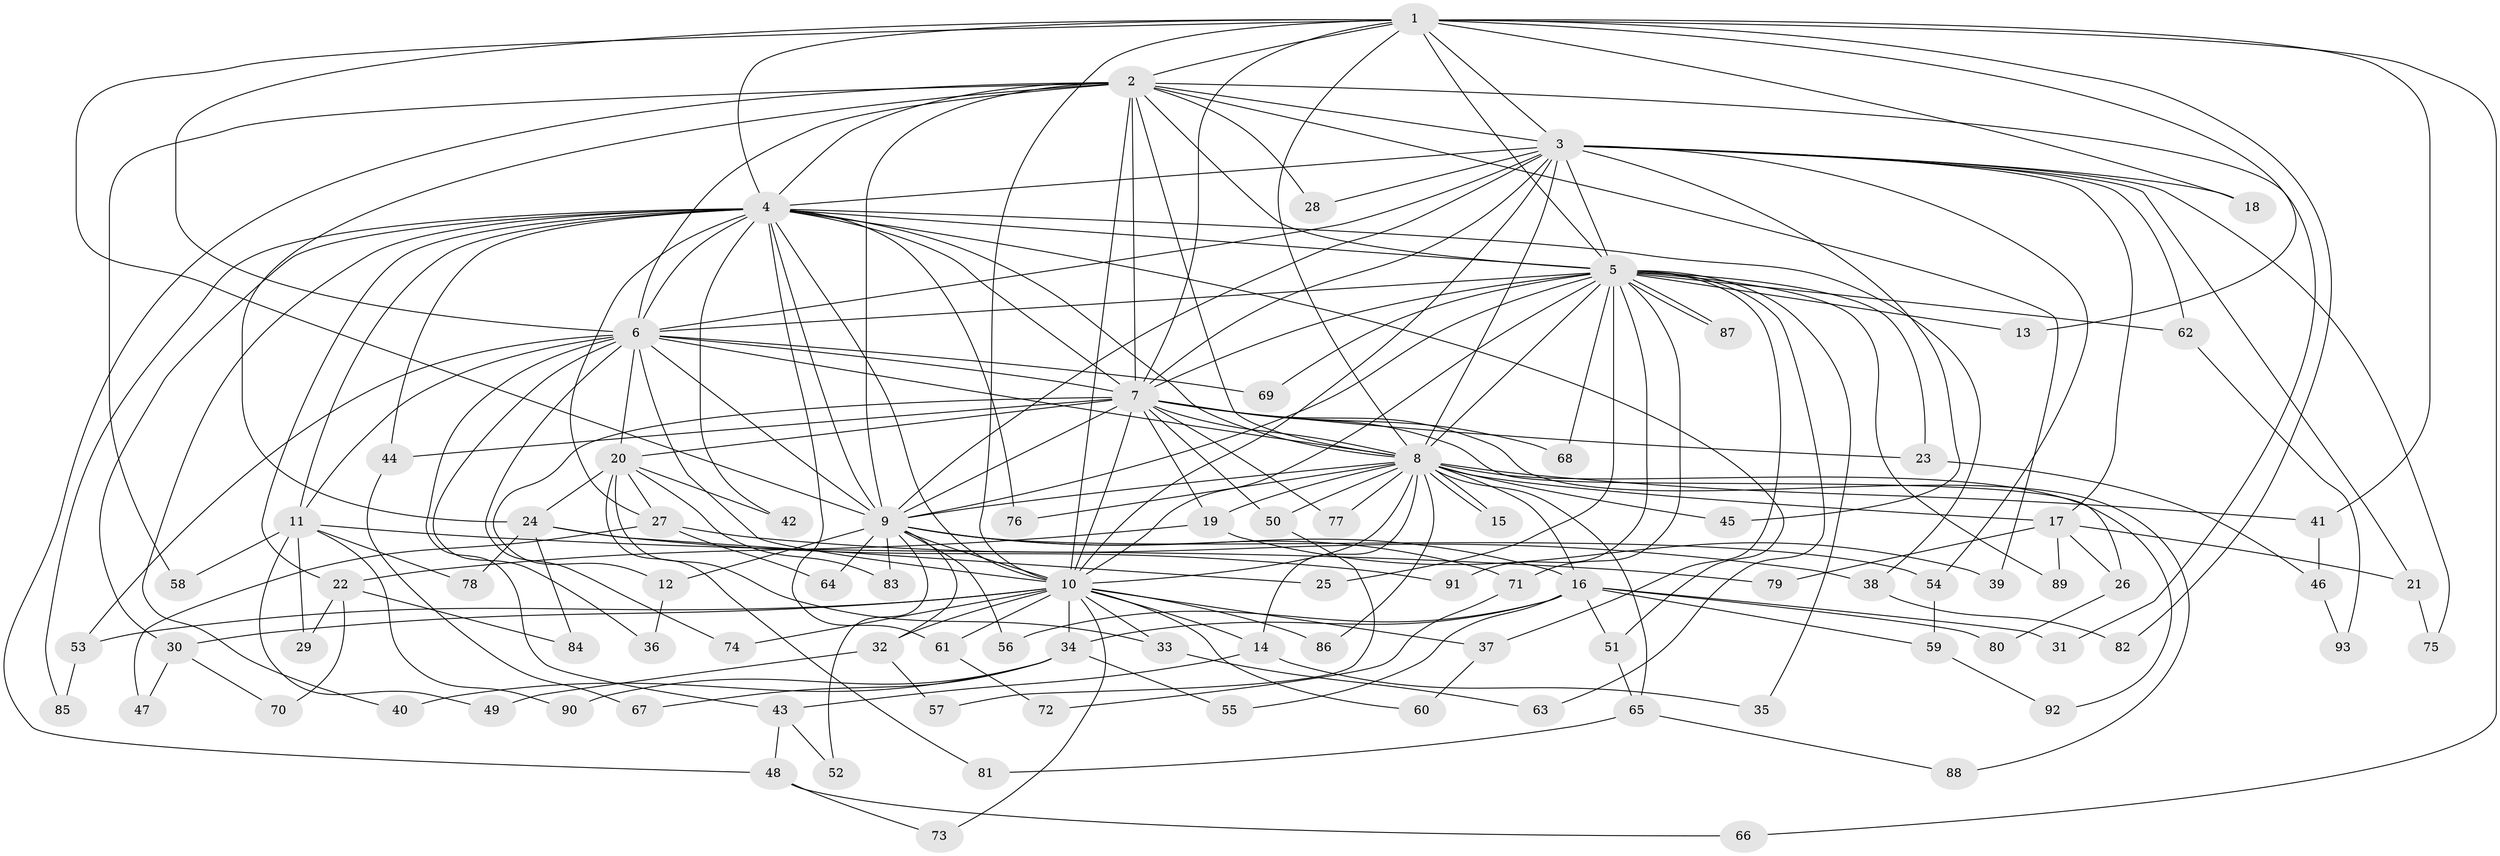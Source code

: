 // Generated by graph-tools (version 1.1) at 2025/43/03/09/25 04:43:06]
// undirected, 93 vertices, 211 edges
graph export_dot {
graph [start="1"]
  node [color=gray90,style=filled];
  1;
  2;
  3;
  4;
  5;
  6;
  7;
  8;
  9;
  10;
  11;
  12;
  13;
  14;
  15;
  16;
  17;
  18;
  19;
  20;
  21;
  22;
  23;
  24;
  25;
  26;
  27;
  28;
  29;
  30;
  31;
  32;
  33;
  34;
  35;
  36;
  37;
  38;
  39;
  40;
  41;
  42;
  43;
  44;
  45;
  46;
  47;
  48;
  49;
  50;
  51;
  52;
  53;
  54;
  55;
  56;
  57;
  58;
  59;
  60;
  61;
  62;
  63;
  64;
  65;
  66;
  67;
  68;
  69;
  70;
  71;
  72;
  73;
  74;
  75;
  76;
  77;
  78;
  79;
  80;
  81;
  82;
  83;
  84;
  85;
  86;
  87;
  88;
  89;
  90;
  91;
  92;
  93;
  1 -- 2;
  1 -- 3;
  1 -- 4;
  1 -- 5;
  1 -- 6;
  1 -- 7;
  1 -- 8;
  1 -- 9;
  1 -- 10;
  1 -- 13;
  1 -- 18;
  1 -- 41;
  1 -- 66;
  1 -- 82;
  2 -- 3;
  2 -- 4;
  2 -- 5;
  2 -- 6;
  2 -- 7;
  2 -- 8;
  2 -- 9;
  2 -- 10;
  2 -- 24;
  2 -- 28;
  2 -- 31;
  2 -- 39;
  2 -- 48;
  2 -- 58;
  3 -- 4;
  3 -- 5;
  3 -- 6;
  3 -- 7;
  3 -- 8;
  3 -- 9;
  3 -- 10;
  3 -- 17;
  3 -- 18;
  3 -- 21;
  3 -- 28;
  3 -- 45;
  3 -- 54;
  3 -- 62;
  3 -- 75;
  4 -- 5;
  4 -- 6;
  4 -- 7;
  4 -- 8;
  4 -- 9;
  4 -- 10;
  4 -- 11;
  4 -- 22;
  4 -- 27;
  4 -- 30;
  4 -- 38;
  4 -- 40;
  4 -- 42;
  4 -- 44;
  4 -- 51;
  4 -- 61;
  4 -- 76;
  4 -- 85;
  5 -- 6;
  5 -- 7;
  5 -- 8;
  5 -- 9;
  5 -- 10;
  5 -- 13;
  5 -- 23;
  5 -- 25;
  5 -- 35;
  5 -- 37;
  5 -- 62;
  5 -- 63;
  5 -- 68;
  5 -- 69;
  5 -- 71;
  5 -- 87;
  5 -- 87;
  5 -- 89;
  5 -- 91;
  6 -- 7;
  6 -- 8;
  6 -- 9;
  6 -- 10;
  6 -- 11;
  6 -- 20;
  6 -- 36;
  6 -- 43;
  6 -- 53;
  6 -- 69;
  6 -- 74;
  7 -- 8;
  7 -- 9;
  7 -- 10;
  7 -- 12;
  7 -- 19;
  7 -- 20;
  7 -- 23;
  7 -- 26;
  7 -- 44;
  7 -- 50;
  7 -- 68;
  7 -- 77;
  7 -- 88;
  8 -- 9;
  8 -- 10;
  8 -- 14;
  8 -- 15;
  8 -- 15;
  8 -- 16;
  8 -- 17;
  8 -- 19;
  8 -- 41;
  8 -- 45;
  8 -- 50;
  8 -- 65;
  8 -- 76;
  8 -- 77;
  8 -- 86;
  8 -- 92;
  9 -- 10;
  9 -- 12;
  9 -- 16;
  9 -- 32;
  9 -- 52;
  9 -- 54;
  9 -- 56;
  9 -- 64;
  9 -- 71;
  9 -- 83;
  10 -- 14;
  10 -- 30;
  10 -- 32;
  10 -- 33;
  10 -- 34;
  10 -- 37;
  10 -- 53;
  10 -- 60;
  10 -- 61;
  10 -- 73;
  10 -- 74;
  10 -- 86;
  11 -- 29;
  11 -- 49;
  11 -- 58;
  11 -- 78;
  11 -- 79;
  11 -- 90;
  12 -- 36;
  14 -- 35;
  14 -- 43;
  16 -- 31;
  16 -- 34;
  16 -- 51;
  16 -- 55;
  16 -- 56;
  16 -- 59;
  16 -- 80;
  17 -- 21;
  17 -- 26;
  17 -- 79;
  17 -- 89;
  19 -- 22;
  19 -- 39;
  20 -- 24;
  20 -- 27;
  20 -- 33;
  20 -- 42;
  20 -- 81;
  20 -- 83;
  21 -- 75;
  22 -- 29;
  22 -- 70;
  22 -- 84;
  23 -- 46;
  24 -- 25;
  24 -- 78;
  24 -- 84;
  24 -- 91;
  26 -- 80;
  27 -- 38;
  27 -- 47;
  27 -- 64;
  30 -- 47;
  30 -- 70;
  32 -- 49;
  32 -- 57;
  33 -- 63;
  34 -- 40;
  34 -- 55;
  34 -- 67;
  34 -- 90;
  37 -- 60;
  38 -- 82;
  41 -- 46;
  43 -- 48;
  43 -- 52;
  44 -- 67;
  46 -- 93;
  48 -- 66;
  48 -- 73;
  50 -- 57;
  51 -- 65;
  53 -- 85;
  54 -- 59;
  59 -- 92;
  61 -- 72;
  62 -- 93;
  65 -- 81;
  65 -- 88;
  71 -- 72;
}
